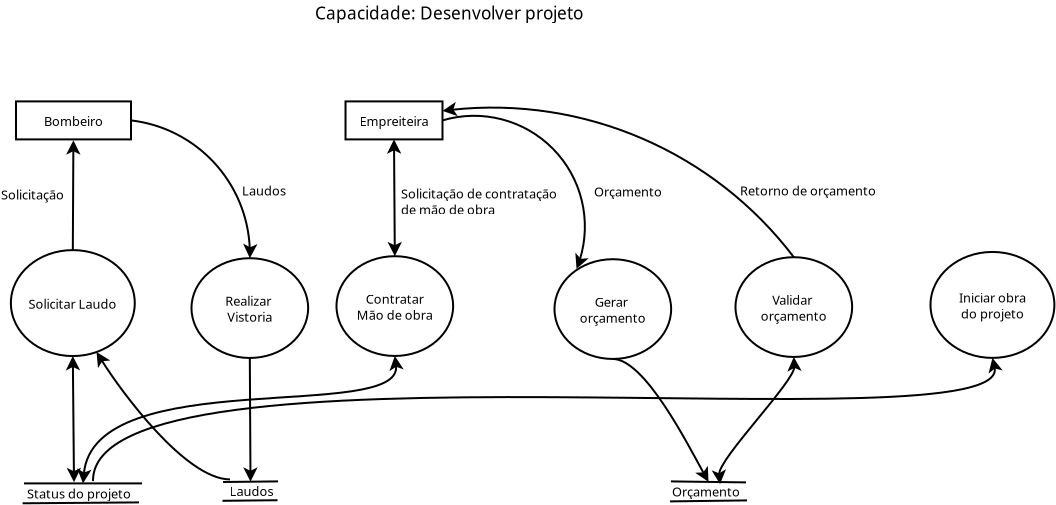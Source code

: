<?xml version="1.0" encoding="UTF-8"?>
<dia:diagram xmlns:dia="http://www.lysator.liu.se/~alla/dia/">
  <dia:layer name="Segundo Plano" visible="true" active="true">
    <dia:object type="Standard - Text" version="1" id="O0">
      <dia:attribute name="obj_pos">
        <dia:point val="1.133,8.248"/>
      </dia:attribute>
      <dia:attribute name="obj_bb">
        <dia:rectangle val="1.133,7.653;1.133,8.398"/>
      </dia:attribute>
      <dia:attribute name="text">
        <dia:composite type="text">
          <dia:attribute name="string">
            <dia:string>##</dia:string>
          </dia:attribute>
          <dia:attribute name="font">
            <dia:font family="sans" style="0" name="Helvetica"/>
          </dia:attribute>
          <dia:attribute name="height">
            <dia:real val="0.8"/>
          </dia:attribute>
          <dia:attribute name="pos">
            <dia:point val="1.133,8.248"/>
          </dia:attribute>
          <dia:attribute name="color">
            <dia:color val="#000000"/>
          </dia:attribute>
          <dia:attribute name="alignment">
            <dia:enum val="0"/>
          </dia:attribute>
        </dia:composite>
      </dia:attribute>
      <dia:attribute name="valign">
        <dia:enum val="3"/>
      </dia:attribute>
    </dia:object>
    <dia:object type="Standard - Line" version="0" id="O1">
      <dia:attribute name="obj_pos">
        <dia:point val="3.37,12.994"/>
      </dia:attribute>
      <dia:attribute name="obj_bb">
        <dia:rectangle val="3.004,12.944;3.728,18.535"/>
      </dia:attribute>
      <dia:attribute name="conn_endpoints">
        <dia:point val="3.37,12.994"/>
        <dia:point val="3.341,18.485"/>
      </dia:attribute>
      <dia:attribute name="numcp">
        <dia:int val="1"/>
      </dia:attribute>
      <dia:attribute name="start_arrow">
        <dia:enum val="22"/>
      </dia:attribute>
      <dia:attribute name="start_arrow_length">
        <dia:real val="0.5"/>
      </dia:attribute>
      <dia:attribute name="start_arrow_width">
        <dia:real val="0.5"/>
      </dia:attribute>
      <dia:connections>
        <dia:connection handle="0" to="O6" connection="16"/>
        <dia:connection handle="1" to="O5" connection="4"/>
      </dia:connections>
    </dia:object>
    <dia:object type="Standard - Text" version="1" id="O2">
      <dia:attribute name="obj_pos">
        <dia:point val="34.202,3.595"/>
      </dia:attribute>
      <dia:attribute name="obj_bb">
        <dia:rectangle val="34.202,3.0;34.202,3.745"/>
      </dia:attribute>
      <dia:attribute name="text">
        <dia:composite type="text">
          <dia:attribute name="string">
            <dia:string>##</dia:string>
          </dia:attribute>
          <dia:attribute name="font">
            <dia:font family="sans" style="0" name="Helvetica"/>
          </dia:attribute>
          <dia:attribute name="height">
            <dia:real val="0.8"/>
          </dia:attribute>
          <dia:attribute name="pos">
            <dia:point val="34.202,3.595"/>
          </dia:attribute>
          <dia:attribute name="color">
            <dia:color val="#000000"/>
          </dia:attribute>
          <dia:attribute name="alignment">
            <dia:enum val="0"/>
          </dia:attribute>
        </dia:composite>
      </dia:attribute>
      <dia:attribute name="valign">
        <dia:enum val="3"/>
      </dia:attribute>
    </dia:object>
    <dia:object type="Standard - Line" version="0" id="O3">
      <dia:attribute name="obj_pos">
        <dia:point val="0.9,30.15"/>
      </dia:attribute>
      <dia:attribute name="obj_bb">
        <dia:rectangle val="0.85,30.1;6.85,30.2"/>
      </dia:attribute>
      <dia:attribute name="conn_endpoints">
        <dia:point val="0.9,30.15"/>
        <dia:point val="6.8,30.15"/>
      </dia:attribute>
      <dia:attribute name="numcp">
        <dia:int val="1"/>
      </dia:attribute>
    </dia:object>
    <dia:object type="Standard - Line" version="0" id="O4">
      <dia:attribute name="obj_pos">
        <dia:point val="0.829,31.145"/>
      </dia:attribute>
      <dia:attribute name="obj_bb">
        <dia:rectangle val="0.779,31.05;6.7,31.195"/>
      </dia:attribute>
      <dia:attribute name="conn_endpoints">
        <dia:point val="0.829,31.145"/>
        <dia:point val="6.65,31.1"/>
      </dia:attribute>
      <dia:attribute name="numcp">
        <dia:int val="1"/>
      </dia:attribute>
    </dia:object>
    <dia:object type="Flowchart - Ellipse" version="0" id="O5">
      <dia:attribute name="obj_pos">
        <dia:point val="0.244,18.485"/>
      </dia:attribute>
      <dia:attribute name="obj_bb">
        <dia:rectangle val="0.194,18.435;6.488,23.833"/>
      </dia:attribute>
      <dia:attribute name="elem_corner">
        <dia:point val="0.244,18.485"/>
      </dia:attribute>
      <dia:attribute name="elem_width">
        <dia:real val="6.194"/>
      </dia:attribute>
      <dia:attribute name="elem_height">
        <dia:real val="5.298"/>
      </dia:attribute>
      <dia:attribute name="show_background">
        <dia:boolean val="true"/>
      </dia:attribute>
      <dia:attribute name="padding">
        <dia:real val="0.354"/>
      </dia:attribute>
      <dia:attribute name="text">
        <dia:composite type="text">
          <dia:attribute name="string">
            <dia:string>#Solicitar Laudo#</dia:string>
          </dia:attribute>
          <dia:attribute name="font">
            <dia:font family="sans" style="0" name="Helvetica"/>
          </dia:attribute>
          <dia:attribute name="height">
            <dia:real val="0.8"/>
          </dia:attribute>
          <dia:attribute name="pos">
            <dia:point val="3.341,21.329"/>
          </dia:attribute>
          <dia:attribute name="color">
            <dia:color val="#000000"/>
          </dia:attribute>
          <dia:attribute name="alignment">
            <dia:enum val="1"/>
          </dia:attribute>
        </dia:composite>
      </dia:attribute>
    </dia:object>
    <dia:object type="Flowchart - Box" version="0" id="O6">
      <dia:attribute name="obj_pos">
        <dia:point val="0.5,11.05"/>
      </dia:attribute>
      <dia:attribute name="obj_bb">
        <dia:rectangle val="0.45,11;6.3,13"/>
      </dia:attribute>
      <dia:attribute name="elem_corner">
        <dia:point val="0.5,11.05"/>
      </dia:attribute>
      <dia:attribute name="elem_width">
        <dia:real val="5.75"/>
      </dia:attribute>
      <dia:attribute name="elem_height">
        <dia:real val="1.9"/>
      </dia:attribute>
      <dia:attribute name="show_background">
        <dia:boolean val="true"/>
      </dia:attribute>
      <dia:attribute name="padding">
        <dia:real val="0.5"/>
      </dia:attribute>
      <dia:attribute name="text">
        <dia:composite type="text">
          <dia:attribute name="string">
            <dia:string>#Bombeiro#</dia:string>
          </dia:attribute>
          <dia:attribute name="font">
            <dia:font family="sans" style="0" name="Helvetica"/>
          </dia:attribute>
          <dia:attribute name="height">
            <dia:real val="0.8"/>
          </dia:attribute>
          <dia:attribute name="pos">
            <dia:point val="3.375,12.195"/>
          </dia:attribute>
          <dia:attribute name="color">
            <dia:color val="#000000"/>
          </dia:attribute>
          <dia:attribute name="alignment">
            <dia:enum val="1"/>
          </dia:attribute>
        </dia:composite>
      </dia:attribute>
    </dia:object>
    <dia:object type="Standard - Text" version="1" id="O7">
      <dia:attribute name="obj_pos">
        <dia:point val="1.05,30.9"/>
      </dia:attribute>
      <dia:attribute name="obj_bb">
        <dia:rectangle val="1.05,30.305;6.57,31.05"/>
      </dia:attribute>
      <dia:attribute name="text">
        <dia:composite type="text">
          <dia:attribute name="string">
            <dia:string>#Status do projeto#</dia:string>
          </dia:attribute>
          <dia:attribute name="font">
            <dia:font family="sans" style="0" name="Helvetica"/>
          </dia:attribute>
          <dia:attribute name="height">
            <dia:real val="0.8"/>
          </dia:attribute>
          <dia:attribute name="pos">
            <dia:point val="1.05,30.9"/>
          </dia:attribute>
          <dia:attribute name="color">
            <dia:color val="#000000"/>
          </dia:attribute>
          <dia:attribute name="alignment">
            <dia:enum val="0"/>
          </dia:attribute>
        </dia:composite>
      </dia:attribute>
      <dia:attribute name="valign">
        <dia:enum val="3"/>
      </dia:attribute>
    </dia:object>
    <dia:object type="Standard - Line" version="0" id="O8">
      <dia:attribute name="obj_pos">
        <dia:point val="3.4,30.087"/>
      </dia:attribute>
      <dia:attribute name="obj_bb">
        <dia:rectangle val="2.986,23.732;3.755,30.137"/>
      </dia:attribute>
      <dia:attribute name="conn_endpoints">
        <dia:point val="3.4,30.087"/>
        <dia:point val="3.341,23.783"/>
      </dia:attribute>
      <dia:attribute name="numcp">
        <dia:int val="1"/>
      </dia:attribute>
      <dia:attribute name="start_arrow">
        <dia:enum val="22"/>
      </dia:attribute>
      <dia:attribute name="start_arrow_length">
        <dia:real val="0.5"/>
      </dia:attribute>
      <dia:attribute name="start_arrow_width">
        <dia:real val="0.5"/>
      </dia:attribute>
      <dia:attribute name="end_arrow">
        <dia:enum val="22"/>
      </dia:attribute>
      <dia:attribute name="end_arrow_length">
        <dia:real val="0.5"/>
      </dia:attribute>
      <dia:attribute name="end_arrow_width">
        <dia:real val="0.5"/>
      </dia:attribute>
      <dia:connections>
        <dia:connection handle="1" to="O5" connection="12"/>
      </dia:connections>
    </dia:object>
    <dia:object type="Standard - Text" version="1" id="O9">
      <dia:attribute name="obj_pos">
        <dia:point val="-0.25,15.95"/>
      </dia:attribute>
      <dia:attribute name="obj_bb">
        <dia:rectangle val="-0.25,15.355;3.215,16.1"/>
      </dia:attribute>
      <dia:attribute name="text">
        <dia:composite type="text">
          <dia:attribute name="string">
            <dia:string>#Solicitação#</dia:string>
          </dia:attribute>
          <dia:attribute name="font">
            <dia:font family="sans" style="0" name="Helvetica"/>
          </dia:attribute>
          <dia:attribute name="height">
            <dia:real val="0.8"/>
          </dia:attribute>
          <dia:attribute name="pos">
            <dia:point val="-0.25,15.95"/>
          </dia:attribute>
          <dia:attribute name="color">
            <dia:color val="#000000"/>
          </dia:attribute>
          <dia:attribute name="alignment">
            <dia:enum val="0"/>
          </dia:attribute>
        </dia:composite>
      </dia:attribute>
      <dia:attribute name="valign">
        <dia:enum val="3"/>
      </dia:attribute>
    </dia:object>
    <dia:object type="Flowchart - Ellipse" version="0" id="O10">
      <dia:attribute name="obj_pos">
        <dia:point val="9.275,18.89"/>
      </dia:attribute>
      <dia:attribute name="obj_bb">
        <dia:rectangle val="9.225,18.84;15.157,23.928"/>
      </dia:attribute>
      <dia:attribute name="elem_corner">
        <dia:point val="9.275,18.89"/>
      </dia:attribute>
      <dia:attribute name="elem_width">
        <dia:real val="5.832"/>
      </dia:attribute>
      <dia:attribute name="elem_height">
        <dia:real val="4.988"/>
      </dia:attribute>
      <dia:attribute name="show_background">
        <dia:boolean val="true"/>
      </dia:attribute>
      <dia:attribute name="padding">
        <dia:real val="0.354"/>
      </dia:attribute>
      <dia:attribute name="text">
        <dia:composite type="text">
          <dia:attribute name="string">
            <dia:string>#Realizar 
Vistoria#</dia:string>
          </dia:attribute>
          <dia:attribute name="font">
            <dia:font family="sans" style="0" name="Helvetica"/>
          </dia:attribute>
          <dia:attribute name="height">
            <dia:real val="0.8"/>
          </dia:attribute>
          <dia:attribute name="pos">
            <dia:point val="12.191,21.179"/>
          </dia:attribute>
          <dia:attribute name="color">
            <dia:color val="#000000"/>
          </dia:attribute>
          <dia:attribute name="alignment">
            <dia:enum val="1"/>
          </dia:attribute>
        </dia:composite>
      </dia:attribute>
    </dia:object>
    <dia:object type="Flowchart - Ellipse" version="0" id="O11">
      <dia:attribute name="obj_pos">
        <dia:point val="16.525,18.79"/>
      </dia:attribute>
      <dia:attribute name="obj_bb">
        <dia:rectangle val="16.475,18.74;22.407,23.828"/>
      </dia:attribute>
      <dia:attribute name="elem_corner">
        <dia:point val="16.525,18.79"/>
      </dia:attribute>
      <dia:attribute name="elem_width">
        <dia:real val="5.832"/>
      </dia:attribute>
      <dia:attribute name="elem_height">
        <dia:real val="4.988"/>
      </dia:attribute>
      <dia:attribute name="border_width">
        <dia:real val="0.1"/>
      </dia:attribute>
      <dia:attribute name="show_background">
        <dia:boolean val="true"/>
      </dia:attribute>
      <dia:attribute name="padding">
        <dia:real val="0.354"/>
      </dia:attribute>
      <dia:attribute name="text">
        <dia:composite type="text">
          <dia:attribute name="string">
            <dia:string>#Contratar
Mão de obra#</dia:string>
          </dia:attribute>
          <dia:attribute name="font">
            <dia:font family="sans" style="0" name="Helvetica"/>
          </dia:attribute>
          <dia:attribute name="height">
            <dia:real val="0.8"/>
          </dia:attribute>
          <dia:attribute name="pos">
            <dia:point val="19.441,21.079"/>
          </dia:attribute>
          <dia:attribute name="color">
            <dia:color val="#000000"/>
          </dia:attribute>
          <dia:attribute name="alignment">
            <dia:enum val="1"/>
          </dia:attribute>
        </dia:composite>
      </dia:attribute>
    </dia:object>
    <dia:object type="Standard - Arc" version="0" id="O12">
      <dia:attribute name="obj_pos">
        <dia:point val="6.25,12"/>
      </dia:attribute>
      <dia:attribute name="obj_bb">
        <dia:rectangle val="6.179,11.93;12.575,18.96"/>
      </dia:attribute>
      <dia:attribute name="conn_endpoints">
        <dia:point val="6.25,12"/>
        <dia:point val="12.191,18.89"/>
      </dia:attribute>
      <dia:attribute name="curve_distance">
        <dia:real val="-1.772"/>
      </dia:attribute>
      <dia:attribute name="end_arrow">
        <dia:enum val="22"/>
      </dia:attribute>
      <dia:attribute name="end_arrow_length">
        <dia:real val="0.5"/>
      </dia:attribute>
      <dia:attribute name="end_arrow_width">
        <dia:real val="0.5"/>
      </dia:attribute>
      <dia:connections>
        <dia:connection handle="0" to="O6" connection="8"/>
        <dia:connection handle="1" to="O10" connection="4"/>
      </dia:connections>
    </dia:object>
    <dia:object type="Standard - Text" version="1" id="O13">
      <dia:attribute name="obj_pos">
        <dia:point val="11.8,15.75"/>
      </dia:attribute>
      <dia:attribute name="obj_bb">
        <dia:rectangle val="11.8,15.155;14.088,15.9"/>
      </dia:attribute>
      <dia:attribute name="text">
        <dia:composite type="text">
          <dia:attribute name="string">
            <dia:string>#Laudos#</dia:string>
          </dia:attribute>
          <dia:attribute name="font">
            <dia:font family="sans" style="0" name="Helvetica"/>
          </dia:attribute>
          <dia:attribute name="height">
            <dia:real val="0.8"/>
          </dia:attribute>
          <dia:attribute name="pos">
            <dia:point val="11.8,15.75"/>
          </dia:attribute>
          <dia:attribute name="color">
            <dia:color val="#000000"/>
          </dia:attribute>
          <dia:attribute name="alignment">
            <dia:enum val="0"/>
          </dia:attribute>
        </dia:composite>
      </dia:attribute>
      <dia:attribute name="valign">
        <dia:enum val="3"/>
      </dia:attribute>
    </dia:object>
    <dia:object type="Standard - Text" version="1" id="O14">
      <dia:attribute name="obj_pos">
        <dia:point val="11.175,30.785"/>
      </dia:attribute>
      <dia:attribute name="obj_bb">
        <dia:rectangle val="11.175,30.19;13.463,30.935"/>
      </dia:attribute>
      <dia:attribute name="text">
        <dia:composite type="text">
          <dia:attribute name="string">
            <dia:string>#Laudos#</dia:string>
          </dia:attribute>
          <dia:attribute name="font">
            <dia:font family="sans" style="0" name="Helvetica"/>
          </dia:attribute>
          <dia:attribute name="height">
            <dia:real val="0.8"/>
          </dia:attribute>
          <dia:attribute name="pos">
            <dia:point val="11.175,30.785"/>
          </dia:attribute>
          <dia:attribute name="color">
            <dia:color val="#000000"/>
          </dia:attribute>
          <dia:attribute name="alignment">
            <dia:enum val="0"/>
          </dia:attribute>
        </dia:composite>
      </dia:attribute>
      <dia:attribute name="valign">
        <dia:enum val="3"/>
      </dia:attribute>
    </dia:object>
    <dia:object type="Standard - Line" version="0" id="O15">
      <dia:attribute name="obj_pos">
        <dia:point val="10.85,30.08"/>
      </dia:attribute>
      <dia:attribute name="obj_bb">
        <dia:rectangle val="10.8,30.0;13.65,30.131"/>
      </dia:attribute>
      <dia:attribute name="conn_endpoints">
        <dia:point val="10.85,30.08"/>
        <dia:point val="13.6,30.05"/>
      </dia:attribute>
      <dia:attribute name="numcp">
        <dia:int val="1"/>
      </dia:attribute>
    </dia:object>
    <dia:object type="Standard - Line" version="0" id="O16">
      <dia:attribute name="obj_pos">
        <dia:point val="10.825,31.02"/>
      </dia:attribute>
      <dia:attribute name="obj_bb">
        <dia:rectangle val="10.775,30.94;13.626,31.071"/>
      </dia:attribute>
      <dia:attribute name="conn_endpoints">
        <dia:point val="10.825,31.02"/>
        <dia:point val="13.575,30.991"/>
      </dia:attribute>
      <dia:attribute name="numcp">
        <dia:int val="1"/>
      </dia:attribute>
    </dia:object>
    <dia:object type="Standard - Line" version="0" id="O17">
      <dia:attribute name="obj_pos">
        <dia:point val="12.191,23.878"/>
      </dia:attribute>
      <dia:attribute name="obj_bb">
        <dia:rectangle val="11.86,23.828;12.583,30.177"/>
      </dia:attribute>
      <dia:attribute name="conn_endpoints">
        <dia:point val="12.191,23.878"/>
        <dia:point val="12.225,30.065"/>
      </dia:attribute>
      <dia:attribute name="numcp">
        <dia:int val="1"/>
      </dia:attribute>
      <dia:attribute name="end_arrow">
        <dia:enum val="22"/>
      </dia:attribute>
      <dia:attribute name="end_arrow_length">
        <dia:real val="0.5"/>
      </dia:attribute>
      <dia:attribute name="end_arrow_width">
        <dia:real val="0.5"/>
      </dia:attribute>
      <dia:connections>
        <dia:connection handle="0" to="O10" connection="12"/>
        <dia:connection handle="1" to="O15" connection="0"/>
      </dia:connections>
    </dia:object>
    <dia:object type="Standard - BezierLine" version="0" id="O18">
      <dia:attribute name="obj_pos">
        <dia:point val="11.2,29.95"/>
      </dia:attribute>
      <dia:attribute name="obj_bb">
        <dia:rectangle val="4.517,23.581;11.25,30"/>
      </dia:attribute>
      <dia:attribute name="bez_points">
        <dia:point val="11.2,29.95"/>
        <dia:point val="8.984,29.95"/>
        <dia:point val="5.75,25.55"/>
        <dia:point val="4.526,23.581"/>
      </dia:attribute>
      <dia:attribute name="corner_types">
        <dia:enum val="0"/>
        <dia:enum val="0"/>
      </dia:attribute>
      <dia:attribute name="end_arrow">
        <dia:enum val="22"/>
      </dia:attribute>
      <dia:attribute name="end_arrow_length">
        <dia:real val="0.5"/>
      </dia:attribute>
      <dia:attribute name="end_arrow_width">
        <dia:real val="0.5"/>
      </dia:attribute>
      <dia:connections>
        <dia:connection handle="3" to="O5" connection="13"/>
      </dia:connections>
    </dia:object>
    <dia:object type="Flowchart - Box" version="0" id="O19">
      <dia:attribute name="obj_pos">
        <dia:point val="16.976,11.05"/>
      </dia:attribute>
      <dia:attribute name="obj_bb">
        <dia:rectangle val="16.926,11;21.874,13"/>
      </dia:attribute>
      <dia:attribute name="elem_corner">
        <dia:point val="16.976,11.05"/>
      </dia:attribute>
      <dia:attribute name="elem_width">
        <dia:real val="4.848"/>
      </dia:attribute>
      <dia:attribute name="elem_height">
        <dia:real val="1.9"/>
      </dia:attribute>
      <dia:attribute name="show_background">
        <dia:boolean val="true"/>
      </dia:attribute>
      <dia:attribute name="padding">
        <dia:real val="0.5"/>
      </dia:attribute>
      <dia:attribute name="text">
        <dia:composite type="text">
          <dia:attribute name="string">
            <dia:string>#Empreiteira#</dia:string>
          </dia:attribute>
          <dia:attribute name="font">
            <dia:font family="sans" style="0" name="Helvetica"/>
          </dia:attribute>
          <dia:attribute name="height">
            <dia:real val="0.8"/>
          </dia:attribute>
          <dia:attribute name="pos">
            <dia:point val="19.4,12.195"/>
          </dia:attribute>
          <dia:attribute name="color">
            <dia:color val="#000000"/>
          </dia:attribute>
          <dia:attribute name="alignment">
            <dia:enum val="1"/>
          </dia:attribute>
        </dia:composite>
      </dia:attribute>
    </dia:object>
    <dia:object type="Standard - Line" version="0" id="O20">
      <dia:attribute name="obj_pos">
        <dia:point val="19.441,18.79"/>
      </dia:attribute>
      <dia:attribute name="obj_bb">
        <dia:rectangle val="19.043,12.9;19.798,18.84"/>
      </dia:attribute>
      <dia:attribute name="conn_endpoints">
        <dia:point val="19.441,18.79"/>
        <dia:point val="19.4,12.95"/>
      </dia:attribute>
      <dia:attribute name="numcp">
        <dia:int val="1"/>
      </dia:attribute>
      <dia:attribute name="start_arrow">
        <dia:enum val="22"/>
      </dia:attribute>
      <dia:attribute name="start_arrow_length">
        <dia:real val="0.5"/>
      </dia:attribute>
      <dia:attribute name="start_arrow_width">
        <dia:real val="0.5"/>
      </dia:attribute>
      <dia:attribute name="end_arrow">
        <dia:enum val="22"/>
      </dia:attribute>
      <dia:attribute name="end_arrow_length">
        <dia:real val="0.5"/>
      </dia:attribute>
      <dia:attribute name="end_arrow_width">
        <dia:real val="0.5"/>
      </dia:attribute>
      <dia:connections>
        <dia:connection handle="0" to="O11" connection="4"/>
        <dia:connection handle="1" to="O19" connection="13"/>
      </dia:connections>
    </dia:object>
    <dia:object type="Standard - Text" version="1" id="O21">
      <dia:attribute name="obj_pos">
        <dia:point val="19.75,15.9"/>
      </dia:attribute>
      <dia:attribute name="obj_bb">
        <dia:rectangle val="19.75,15.305;28.258,16.85"/>
      </dia:attribute>
      <dia:attribute name="text">
        <dia:composite type="text">
          <dia:attribute name="string">
            <dia:string>#Solicitação de contratação
de mão de obra#</dia:string>
          </dia:attribute>
          <dia:attribute name="font">
            <dia:font family="sans" style="0" name="Helvetica"/>
          </dia:attribute>
          <dia:attribute name="height">
            <dia:real val="0.8"/>
          </dia:attribute>
          <dia:attribute name="pos">
            <dia:point val="19.75,15.9"/>
          </dia:attribute>
          <dia:attribute name="color">
            <dia:color val="#000000"/>
          </dia:attribute>
          <dia:attribute name="alignment">
            <dia:enum val="0"/>
          </dia:attribute>
        </dia:composite>
      </dia:attribute>
      <dia:attribute name="valign">
        <dia:enum val="3"/>
      </dia:attribute>
    </dia:object>
    <dia:object type="Flowchart - Ellipse" version="0" id="O22">
      <dia:attribute name="obj_pos">
        <dia:point val="27.425,18.94"/>
      </dia:attribute>
      <dia:attribute name="obj_bb">
        <dia:rectangle val="27.375,18.89;33.307,23.978"/>
      </dia:attribute>
      <dia:attribute name="elem_corner">
        <dia:point val="27.425,18.94"/>
      </dia:attribute>
      <dia:attribute name="elem_width">
        <dia:real val="5.832"/>
      </dia:attribute>
      <dia:attribute name="elem_height">
        <dia:real val="4.988"/>
      </dia:attribute>
      <dia:attribute name="border_width">
        <dia:real val="0.1"/>
      </dia:attribute>
      <dia:attribute name="show_background">
        <dia:boolean val="true"/>
      </dia:attribute>
      <dia:attribute name="padding">
        <dia:real val="0.354"/>
      </dia:attribute>
      <dia:attribute name="text">
        <dia:composite type="text">
          <dia:attribute name="string">
            <dia:string>#Gerar 
orçamento#</dia:string>
          </dia:attribute>
          <dia:attribute name="font">
            <dia:font family="sans" style="0" name="Helvetica"/>
          </dia:attribute>
          <dia:attribute name="height">
            <dia:real val="0.8"/>
          </dia:attribute>
          <dia:attribute name="pos">
            <dia:point val="30.341,21.229"/>
          </dia:attribute>
          <dia:attribute name="color">
            <dia:color val="#000000"/>
          </dia:attribute>
          <dia:attribute name="alignment">
            <dia:enum val="1"/>
          </dia:attribute>
        </dia:composite>
      </dia:attribute>
    </dia:object>
    <dia:object type="Standard - Arc" version="0" id="O23">
      <dia:attribute name="obj_pos">
        <dia:point val="21.824,12"/>
      </dia:attribute>
      <dia:attribute name="obj_bb">
        <dia:rectangle val="21.753,11.921;30.831,21.505"/>
      </dia:attribute>
      <dia:attribute name="conn_endpoints">
        <dia:point val="21.824,12"/>
        <dia:point val="30.341,21.434"/>
      </dia:attribute>
      <dia:attribute name="curve_distance">
        <dia:real val="-3.154"/>
      </dia:attribute>
      <dia:attribute name="end_arrow">
        <dia:enum val="22"/>
      </dia:attribute>
      <dia:attribute name="end_arrow_length">
        <dia:real val="0.5"/>
      </dia:attribute>
      <dia:attribute name="end_arrow_width">
        <dia:real val="0.5"/>
      </dia:attribute>
      <dia:connections>
        <dia:connection handle="0" to="O19" connection="8"/>
        <dia:connection handle="1" to="O22" connection="16"/>
      </dia:connections>
    </dia:object>
    <dia:object type="Standard - Text" version="1" id="O24">
      <dia:attribute name="obj_pos">
        <dia:point val="29.4,15.8"/>
      </dia:attribute>
      <dia:attribute name="obj_bb">
        <dia:rectangle val="29.4,15.205;32.977,15.95"/>
      </dia:attribute>
      <dia:attribute name="text">
        <dia:composite type="text">
          <dia:attribute name="string">
            <dia:string>#Orçamento#</dia:string>
          </dia:attribute>
          <dia:attribute name="font">
            <dia:font family="sans" style="0" name="Helvetica"/>
          </dia:attribute>
          <dia:attribute name="height">
            <dia:real val="0.8"/>
          </dia:attribute>
          <dia:attribute name="pos">
            <dia:point val="29.4,15.8"/>
          </dia:attribute>
          <dia:attribute name="color">
            <dia:color val="#000000"/>
          </dia:attribute>
          <dia:attribute name="alignment">
            <dia:enum val="0"/>
          </dia:attribute>
        </dia:composite>
      </dia:attribute>
      <dia:attribute name="valign">
        <dia:enum val="3"/>
      </dia:attribute>
    </dia:object>
    <dia:object type="Flowchart - Ellipse" version="0" id="O25">
      <dia:attribute name="obj_pos">
        <dia:point val="36.475,18.84"/>
      </dia:attribute>
      <dia:attribute name="obj_bb">
        <dia:rectangle val="36.425,18.79;42.357,23.878"/>
      </dia:attribute>
      <dia:attribute name="elem_corner">
        <dia:point val="36.475,18.84"/>
      </dia:attribute>
      <dia:attribute name="elem_width">
        <dia:real val="5.832"/>
      </dia:attribute>
      <dia:attribute name="elem_height">
        <dia:real val="4.988"/>
      </dia:attribute>
      <dia:attribute name="border_width">
        <dia:real val="0.1"/>
      </dia:attribute>
      <dia:attribute name="show_background">
        <dia:boolean val="true"/>
      </dia:attribute>
      <dia:attribute name="padding">
        <dia:real val="0.354"/>
      </dia:attribute>
      <dia:attribute name="text">
        <dia:composite type="text">
          <dia:attribute name="string">
            <dia:string>#Validar 
orçamento#</dia:string>
          </dia:attribute>
          <dia:attribute name="font">
            <dia:font family="sans" style="0" name="Helvetica"/>
          </dia:attribute>
          <dia:attribute name="height">
            <dia:real val="0.8"/>
          </dia:attribute>
          <dia:attribute name="pos">
            <dia:point val="39.391,21.129"/>
          </dia:attribute>
          <dia:attribute name="color">
            <dia:color val="#000000"/>
          </dia:attribute>
          <dia:attribute name="alignment">
            <dia:enum val="1"/>
          </dia:attribute>
        </dia:composite>
      </dia:attribute>
    </dia:object>
    <dia:object type="Standard - Arc" version="0" id="O26">
      <dia:attribute name="obj_pos">
        <dia:point val="39.391,18.84"/>
      </dia:attribute>
      <dia:attribute name="obj_bb">
        <dia:rectangle val="21.758,11.071;39.456,18.905"/>
      </dia:attribute>
      <dia:attribute name="conn_endpoints">
        <dia:point val="39.391,18.84"/>
        <dia:point val="21.824,11.525"/>
      </dia:attribute>
      <dia:attribute name="curve_distance">
        <dia:real val="2.565"/>
      </dia:attribute>
      <dia:attribute name="end_arrow">
        <dia:enum val="22"/>
      </dia:attribute>
      <dia:attribute name="end_arrow_length">
        <dia:real val="0.5"/>
      </dia:attribute>
      <dia:attribute name="end_arrow_width">
        <dia:real val="0.5"/>
      </dia:attribute>
      <dia:connections>
        <dia:connection handle="0" to="O25" connection="4"/>
        <dia:connection handle="1" to="O19" connection="6"/>
      </dia:connections>
    </dia:object>
    <dia:object type="Standard - Text" version="1" id="O27">
      <dia:attribute name="obj_pos">
        <dia:point val="36.7,15.75"/>
      </dia:attribute>
      <dia:attribute name="obj_bb">
        <dia:rectangle val="36.7,15.155;43.915,15.9"/>
      </dia:attribute>
      <dia:attribute name="text">
        <dia:composite type="text">
          <dia:attribute name="string">
            <dia:string>#Retorno de orçamento#</dia:string>
          </dia:attribute>
          <dia:attribute name="font">
            <dia:font family="sans" style="0" name="Helvetica"/>
          </dia:attribute>
          <dia:attribute name="height">
            <dia:real val="0.8"/>
          </dia:attribute>
          <dia:attribute name="pos">
            <dia:point val="36.7,15.75"/>
          </dia:attribute>
          <dia:attribute name="color">
            <dia:color val="#000000"/>
          </dia:attribute>
          <dia:attribute name="alignment">
            <dia:enum val="0"/>
          </dia:attribute>
        </dia:composite>
      </dia:attribute>
      <dia:attribute name="valign">
        <dia:enum val="3"/>
      </dia:attribute>
    </dia:object>
    <dia:object type="Standard - Line" version="0" id="O28">
      <dia:attribute name="obj_pos">
        <dia:point val="33.25,30.05"/>
      </dia:attribute>
      <dia:attribute name="obj_bb">
        <dia:rectangle val="33.199,29.999;37.051,30.151"/>
      </dia:attribute>
      <dia:attribute name="conn_endpoints">
        <dia:point val="33.25,30.05"/>
        <dia:point val="37,30.1"/>
      </dia:attribute>
      <dia:attribute name="numcp">
        <dia:int val="1"/>
      </dia:attribute>
    </dia:object>
    <dia:object type="Standard - Line" version="0" id="O29">
      <dia:attribute name="obj_pos">
        <dia:point val="33.2,31.05"/>
      </dia:attribute>
      <dia:attribute name="obj_bb">
        <dia:rectangle val="33.149,30.949;37.101,31.101"/>
      </dia:attribute>
      <dia:attribute name="conn_endpoints">
        <dia:point val="33.2,31.05"/>
        <dia:point val="37.05,31"/>
      </dia:attribute>
      <dia:attribute name="numcp">
        <dia:int val="1"/>
      </dia:attribute>
    </dia:object>
    <dia:object type="Standard - Text" version="1" id="O30">
      <dia:attribute name="obj_pos">
        <dia:point val="33.3,30.8"/>
      </dia:attribute>
      <dia:attribute name="obj_bb">
        <dia:rectangle val="33.3,30.205;36.877,30.95"/>
      </dia:attribute>
      <dia:attribute name="text">
        <dia:composite type="text">
          <dia:attribute name="string">
            <dia:string>#Orçamento#</dia:string>
          </dia:attribute>
          <dia:attribute name="font">
            <dia:font family="sans" style="0" name="Helvetica"/>
          </dia:attribute>
          <dia:attribute name="height">
            <dia:real val="0.8"/>
          </dia:attribute>
          <dia:attribute name="pos">
            <dia:point val="33.3,30.8"/>
          </dia:attribute>
          <dia:attribute name="color">
            <dia:color val="#000000"/>
          </dia:attribute>
          <dia:attribute name="alignment">
            <dia:enum val="0"/>
          </dia:attribute>
        </dia:composite>
      </dia:attribute>
      <dia:attribute name="valign">
        <dia:enum val="3"/>
      </dia:attribute>
    </dia:object>
    <dia:object type="Standard - BezierLine" version="0" id="O31">
      <dia:attribute name="obj_pos">
        <dia:point val="30.341,23.928"/>
      </dia:attribute>
      <dia:attribute name="obj_bb">
        <dia:rectangle val="30.291,23.878;35.141,30.075"/>
      </dia:attribute>
      <dia:attribute name="bez_points">
        <dia:point val="30.341,23.928"/>
        <dia:point val="31.929,23.928"/>
        <dia:point val="34.075,28.175"/>
        <dia:point val="35.125,30.075"/>
      </dia:attribute>
      <dia:attribute name="corner_types">
        <dia:enum val="0"/>
        <dia:enum val="0"/>
      </dia:attribute>
      <dia:attribute name="end_arrow">
        <dia:enum val="22"/>
      </dia:attribute>
      <dia:attribute name="end_arrow_length">
        <dia:real val="0.5"/>
      </dia:attribute>
      <dia:attribute name="end_arrow_width">
        <dia:real val="0.5"/>
      </dia:attribute>
      <dia:connections>
        <dia:connection handle="0" to="O22" connection="12"/>
        <dia:connection handle="3" to="O28" connection="0"/>
      </dia:connections>
    </dia:object>
    <dia:object type="Standard - BezierLine" version="0" id="O32">
      <dia:attribute name="obj_pos">
        <dia:point val="39.391,23.828"/>
      </dia:attribute>
      <dia:attribute name="obj_bb">
        <dia:rectangle val="35.282,23.828;39.788,30.187"/>
      </dia:attribute>
      <dia:attribute name="bez_points">
        <dia:point val="39.391,23.828"/>
        <dia:point val="39.45,25.037"/>
        <dia:point val="35.6,28.937"/>
        <dia:point val="35.7,30.187"/>
      </dia:attribute>
      <dia:attribute name="corner_types">
        <dia:enum val="0"/>
        <dia:enum val="0"/>
      </dia:attribute>
      <dia:attribute name="start_arrow">
        <dia:enum val="22"/>
      </dia:attribute>
      <dia:attribute name="start_arrow_length">
        <dia:real val="0.5"/>
      </dia:attribute>
      <dia:attribute name="start_arrow_width">
        <dia:real val="0.5"/>
      </dia:attribute>
      <dia:attribute name="end_arrow">
        <dia:enum val="22"/>
      </dia:attribute>
      <dia:attribute name="end_arrow_length">
        <dia:real val="0.5"/>
      </dia:attribute>
      <dia:attribute name="end_arrow_width">
        <dia:real val="0.5"/>
      </dia:attribute>
      <dia:connections>
        <dia:connection handle="0" to="O25" connection="12"/>
      </dia:connections>
    </dia:object>
    <dia:object type="Standard - BezierLine" version="0" id="O33">
      <dia:attribute name="obj_pos">
        <dia:point val="3.85,30.15"/>
      </dia:attribute>
      <dia:attribute name="obj_bb">
        <dia:rectangle val="3.556,23.778;19.888,30.15"/>
      </dia:attribute>
      <dia:attribute name="bez_points">
        <dia:point val="3.85,30.15"/>
        <dia:point val="4.4,24.15"/>
        <dia:point val="19.85,27.137"/>
        <dia:point val="19.441,23.778"/>
      </dia:attribute>
      <dia:attribute name="corner_types">
        <dia:enum val="0"/>
        <dia:enum val="0"/>
      </dia:attribute>
      <dia:attribute name="start_arrow">
        <dia:enum val="22"/>
      </dia:attribute>
      <dia:attribute name="start_arrow_length">
        <dia:real val="0.5"/>
      </dia:attribute>
      <dia:attribute name="start_arrow_width">
        <dia:real val="0.5"/>
      </dia:attribute>
      <dia:attribute name="end_arrow">
        <dia:enum val="22"/>
      </dia:attribute>
      <dia:attribute name="end_arrow_length">
        <dia:real val="0.5"/>
      </dia:attribute>
      <dia:attribute name="end_arrow_width">
        <dia:real val="0.5"/>
      </dia:attribute>
      <dia:connections>
        <dia:connection handle="0" to="O3" connection="0"/>
        <dia:connection handle="3" to="O11" connection="12"/>
      </dia:connections>
    </dia:object>
    <dia:object type="Flowchart - Ellipse" version="0" id="O34">
      <dia:attribute name="obj_pos">
        <dia:point val="46.225,18.577"/>
      </dia:attribute>
      <dia:attribute name="obj_bb">
        <dia:rectangle val="46.175,18.527;52.469,23.925"/>
      </dia:attribute>
      <dia:attribute name="elem_corner">
        <dia:point val="46.225,18.577"/>
      </dia:attribute>
      <dia:attribute name="elem_width">
        <dia:real val="6.194"/>
      </dia:attribute>
      <dia:attribute name="elem_height">
        <dia:real val="5.298"/>
      </dia:attribute>
      <dia:attribute name="show_background">
        <dia:boolean val="true"/>
      </dia:attribute>
      <dia:attribute name="padding">
        <dia:real val="0.354"/>
      </dia:attribute>
      <dia:attribute name="text">
        <dia:composite type="text">
          <dia:attribute name="string">
            <dia:string>#Iniciar obra
do projeto#</dia:string>
          </dia:attribute>
          <dia:attribute name="font">
            <dia:font family="sans" style="0" name="Helvetica"/>
          </dia:attribute>
          <dia:attribute name="height">
            <dia:real val="0.8"/>
          </dia:attribute>
          <dia:attribute name="pos">
            <dia:point val="49.322,21.021"/>
          </dia:attribute>
          <dia:attribute name="color">
            <dia:color val="#000000"/>
          </dia:attribute>
          <dia:attribute name="alignment">
            <dia:enum val="1"/>
          </dia:attribute>
        </dia:composite>
      </dia:attribute>
    </dia:object>
    <dia:object type="Standard - BezierLine" version="0" id="O35">
      <dia:attribute name="obj_pos">
        <dia:point val="4.35,30.037"/>
      </dia:attribute>
      <dia:attribute name="obj_bb">
        <dia:rectangle val="4.299,23.875;49.834,30.087"/>
      </dia:attribute>
      <dia:attribute name="bez_points">
        <dia:point val="4.35,30.037"/>
        <dia:point val="4.25,22.337"/>
        <dia:point val="50.35,28.437"/>
        <dia:point val="49.322,23.875"/>
      </dia:attribute>
      <dia:attribute name="corner_types">
        <dia:enum val="0"/>
        <dia:enum val="0"/>
      </dia:attribute>
      <dia:attribute name="end_arrow">
        <dia:enum val="22"/>
      </dia:attribute>
      <dia:attribute name="end_arrow_length">
        <dia:real val="0.5"/>
      </dia:attribute>
      <dia:attribute name="end_arrow_width">
        <dia:real val="0.5"/>
      </dia:attribute>
      <dia:connections>
        <dia:connection handle="3" to="O34" connection="12"/>
      </dia:connections>
    </dia:object>
    <dia:object type="Standard - Text" version="1" id="O36">
      <dia:attribute name="obj_pos">
        <dia:point val="15.45,6.95"/>
      </dia:attribute>
      <dia:attribute name="obj_bb">
        <dia:rectangle val="15.45,6.152;29.782,7.152"/>
      </dia:attribute>
      <dia:attribute name="text">
        <dia:composite type="text">
          <dia:attribute name="string">
            <dia:string>#Capacidade: Desenvolver projeto#</dia:string>
          </dia:attribute>
          <dia:attribute name="font">
            <dia:font family="sans" style="0" name="Helvetica"/>
          </dia:attribute>
          <dia:attribute name="height">
            <dia:real val="1.075"/>
          </dia:attribute>
          <dia:attribute name="pos">
            <dia:point val="15.45,6.95"/>
          </dia:attribute>
          <dia:attribute name="color">
            <dia:color val="#000000"/>
          </dia:attribute>
          <dia:attribute name="alignment">
            <dia:enum val="0"/>
          </dia:attribute>
        </dia:composite>
      </dia:attribute>
      <dia:attribute name="valign">
        <dia:enum val="3"/>
      </dia:attribute>
    </dia:object>
  </dia:layer>
</dia:diagram>

